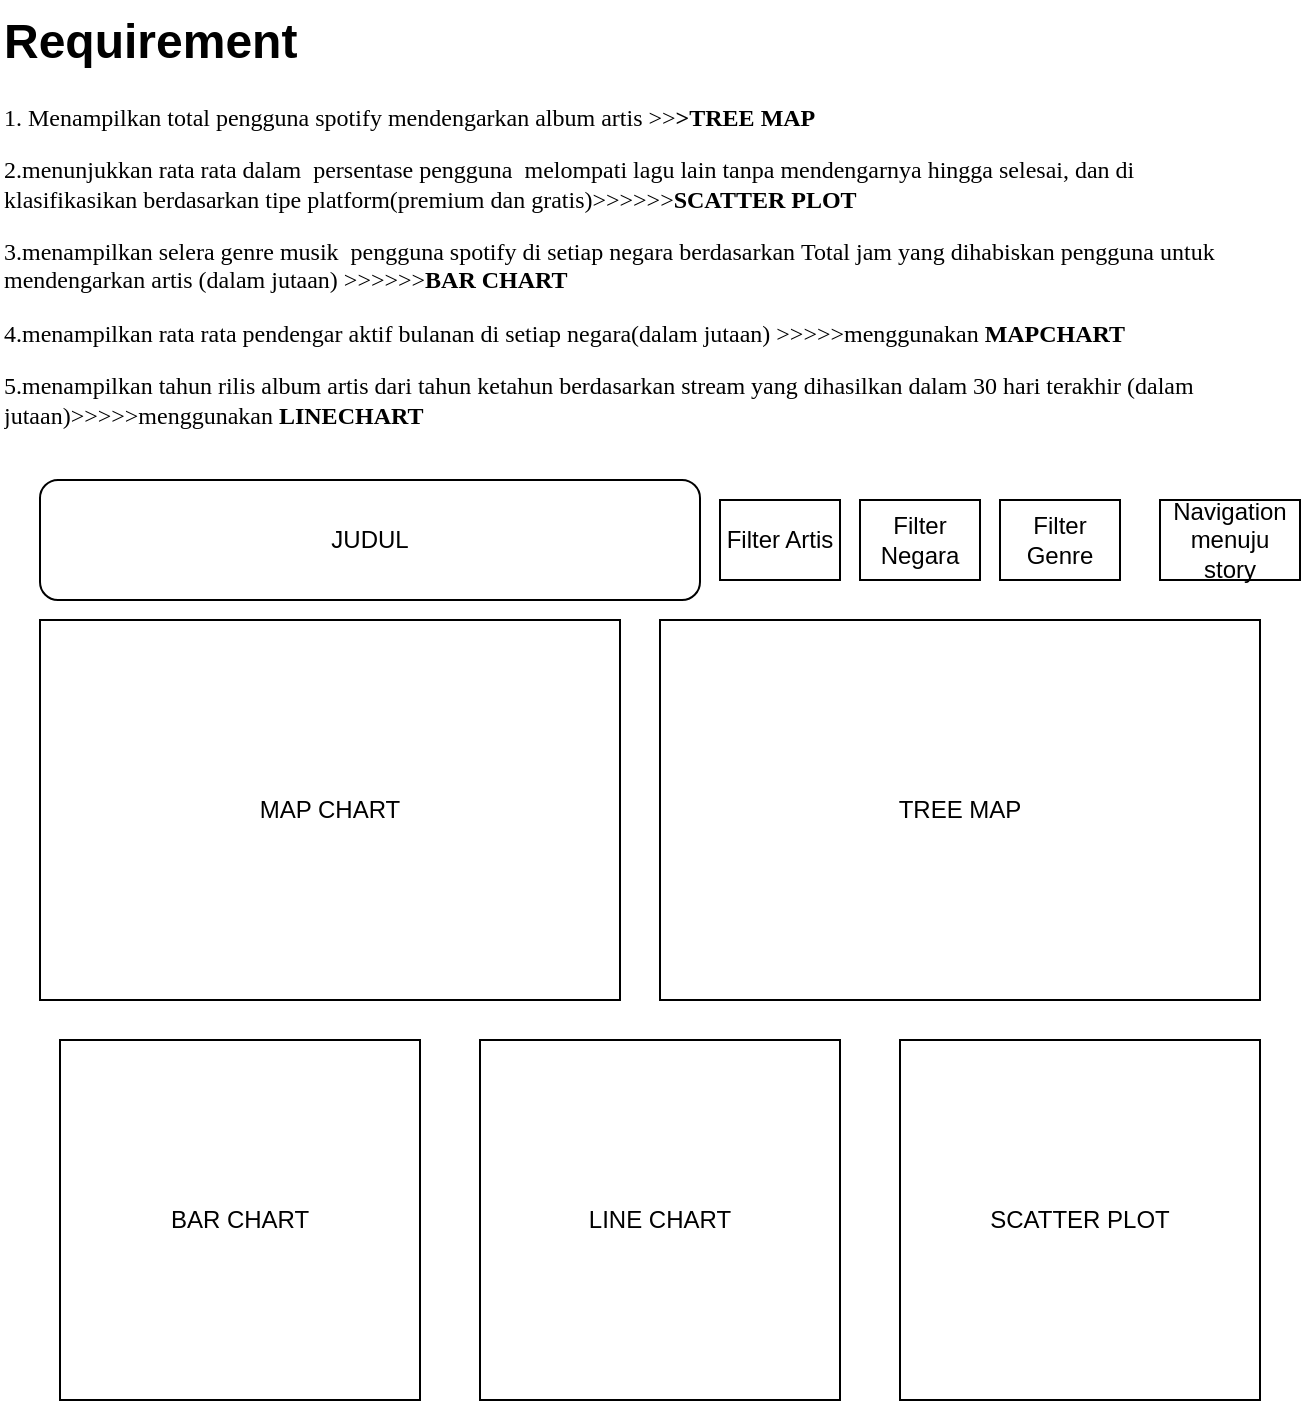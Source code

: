 <mxfile version="26.2.13">
  <diagram name="Page-1" id="cEeB9vaKVC1YpcDtXnJP">
    <mxGraphModel dx="788" dy="1559" grid="1" gridSize="10" guides="1" tooltips="1" connect="1" arrows="1" fold="1" page="1" pageScale="1" pageWidth="850" pageHeight="1100" math="0" shadow="0">
      <root>
        <mxCell id="0" />
        <mxCell id="1" parent="0" />
        <mxCell id="PQSC4598RV77aH5fQuni-1" value="&lt;h1 style=&quot;margin-top: 0px;&quot;&gt;Requirement&lt;/h1&gt;&lt;p&gt;&lt;font face=&quot;Times New Roman&quot;&gt;1. Menampilkan total pengguna spotify mendengarkan album artis &amp;gt;&amp;gt;&lt;b&gt;&amp;gt;TREE MAP&lt;/b&gt;&lt;/font&gt;&lt;/p&gt;&lt;p&gt;&lt;font face=&quot;Times New Roman&quot;&gt;2.menunjukkan rata rata dalam&amp;nbsp; persentase pengguna&amp;nbsp; melompati lagu lain tanpa mendengarnya hingga selesai, dan di klasifikasikan berdasarkan tipe platform(premium dan gratis)&amp;gt;&amp;gt;&amp;gt;&amp;gt;&amp;gt;&amp;gt;&lt;b&gt;SCATTER PLOT&lt;/b&gt;&lt;/font&gt;&lt;/p&gt;&lt;p&gt;&lt;font face=&quot;Times New Roman&quot;&gt;3.menampilkan selera genre musik&amp;nbsp; pengguna spotify di setiap negara berdasarkan&amp;nbsp;Total jam yang dihabiskan pengguna untuk mendengarkan artis (dalam jutaan) &amp;gt;&amp;gt;&amp;gt;&amp;gt;&amp;gt;&amp;gt;&lt;b&gt;BAR CHART&lt;/b&gt;&lt;/font&gt;&lt;/p&gt;&lt;p&gt;&lt;font face=&quot;Times New Roman&quot;&gt;4.menampilkan rata rata pendengar aktif bulanan di setiap negara(dalam jutaan) &amp;gt;&amp;gt;&amp;gt;&amp;gt;&amp;gt;menggunakan &lt;b&gt;MAPCHART&lt;/b&gt;&lt;/font&gt;&lt;/p&gt;&lt;p&gt;&lt;font face=&quot;Times New Roman&quot;&gt;5.menampilkan tahun rilis album artis dari tahun ketahun berdasarkan stream yang dihasilkan dalam 30 hari terakhir (dalam jutaan)&amp;gt;&amp;gt;&amp;gt;&amp;gt;&amp;gt;menggunakan&lt;b&gt; LINECHART&lt;/b&gt;&lt;/font&gt;&lt;/p&gt;" style="text;html=1;whiteSpace=wrap;overflow=hidden;rounded=0;" vertex="1" parent="1">
          <mxGeometry x="190" y="-1100" width="630" height="220" as="geometry" />
        </mxCell>
        <mxCell id="PQSC4598RV77aH5fQuni-6" value="MAP CHART" style="rounded=0;whiteSpace=wrap;html=1;" vertex="1" parent="1">
          <mxGeometry x="210" y="-790" width="290" height="190" as="geometry" />
        </mxCell>
        <mxCell id="PQSC4598RV77aH5fQuni-7" value="JUDUL" style="rounded=1;whiteSpace=wrap;html=1;" vertex="1" parent="1">
          <mxGeometry x="210" y="-860" width="330" height="60" as="geometry" />
        </mxCell>
        <mxCell id="PQSC4598RV77aH5fQuni-10" value="TREE MAP" style="rounded=0;whiteSpace=wrap;html=1;" vertex="1" parent="1">
          <mxGeometry x="520" y="-790" width="300" height="190" as="geometry" />
        </mxCell>
        <mxCell id="PQSC4598RV77aH5fQuni-11" value="BAR CHART" style="whiteSpace=wrap;html=1;aspect=fixed;" vertex="1" parent="1">
          <mxGeometry x="220" y="-580" width="180" height="180" as="geometry" />
        </mxCell>
        <mxCell id="PQSC4598RV77aH5fQuni-12" value="LINE CHART" style="whiteSpace=wrap;html=1;aspect=fixed;" vertex="1" parent="1">
          <mxGeometry x="430" y="-580" width="180" height="180" as="geometry" />
        </mxCell>
        <mxCell id="PQSC4598RV77aH5fQuni-13" value="SCATTER PLOT" style="whiteSpace=wrap;html=1;aspect=fixed;" vertex="1" parent="1">
          <mxGeometry x="640" y="-580" width="180" height="180" as="geometry" />
        </mxCell>
        <mxCell id="PQSC4598RV77aH5fQuni-15" value="Filter Artis" style="rounded=0;whiteSpace=wrap;html=1;" vertex="1" parent="1">
          <mxGeometry x="550" y="-850" width="60" height="40" as="geometry" />
        </mxCell>
        <mxCell id="PQSC4598RV77aH5fQuni-16" value="Filter Negara" style="rounded=0;whiteSpace=wrap;html=1;" vertex="1" parent="1">
          <mxGeometry x="620" y="-850" width="60" height="40" as="geometry" />
        </mxCell>
        <mxCell id="PQSC4598RV77aH5fQuni-17" value="Filter Genre" style="rounded=0;whiteSpace=wrap;html=1;" vertex="1" parent="1">
          <mxGeometry x="690" y="-850" width="60" height="40" as="geometry" />
        </mxCell>
        <mxCell id="PQSC4598RV77aH5fQuni-18" value="Navigation menuju story" style="rounded=0;whiteSpace=wrap;html=1;" vertex="1" parent="1">
          <mxGeometry x="770" y="-850" width="70" height="40" as="geometry" />
        </mxCell>
      </root>
    </mxGraphModel>
  </diagram>
</mxfile>
